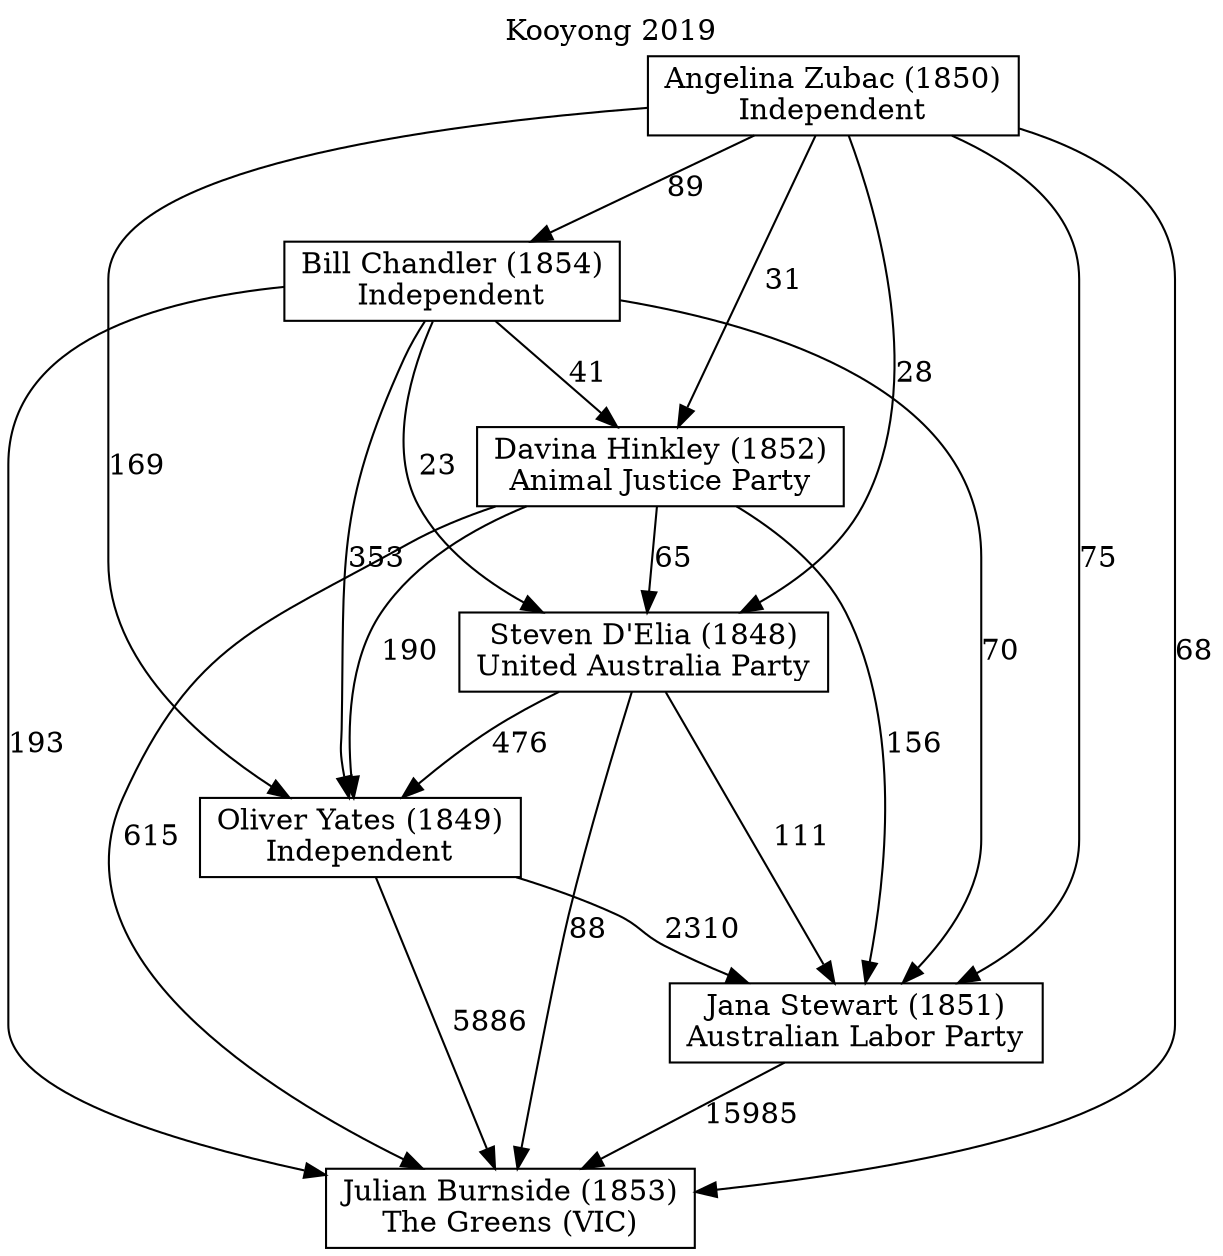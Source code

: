 // House preference flow
digraph "Julian Burnside (1853)_Kooyong_2019" {
	graph [label="Kooyong 2019" labelloc=t mclimit=10]
	node [shape=box]
	"Angelina Zubac (1850)" [label="Angelina Zubac (1850)
Independent"]
	"Bill Chandler (1854)" [label="Bill Chandler (1854)
Independent"]
	"Davina Hinkley (1852)" [label="Davina Hinkley (1852)
Animal Justice Party"]
	"Jana Stewart (1851)" [label="Jana Stewart (1851)
Australian Labor Party"]
	"Julian Burnside (1853)" [label="Julian Burnside (1853)
The Greens (VIC)"]
	"Oliver Yates (1849)" [label="Oliver Yates (1849)
Independent"]
	"Steven D'Elia (1848)" [label="Steven D'Elia (1848)
United Australia Party"]
	"Angelina Zubac (1850)" -> "Bill Chandler (1854)" [label=89]
	"Angelina Zubac (1850)" -> "Davina Hinkley (1852)" [label=31]
	"Angelina Zubac (1850)" -> "Jana Stewart (1851)" [label=75]
	"Angelina Zubac (1850)" -> "Julian Burnside (1853)" [label=68]
	"Angelina Zubac (1850)" -> "Oliver Yates (1849)" [label=169]
	"Angelina Zubac (1850)" -> "Steven D'Elia (1848)" [label=28]
	"Bill Chandler (1854)" -> "Davina Hinkley (1852)" [label=41]
	"Bill Chandler (1854)" -> "Jana Stewart (1851)" [label=70]
	"Bill Chandler (1854)" -> "Julian Burnside (1853)" [label=193]
	"Bill Chandler (1854)" -> "Oliver Yates (1849)" [label=353]
	"Bill Chandler (1854)" -> "Steven D'Elia (1848)" [label=23]
	"Davina Hinkley (1852)" -> "Jana Stewart (1851)" [label=156]
	"Davina Hinkley (1852)" -> "Julian Burnside (1853)" [label=615]
	"Davina Hinkley (1852)" -> "Oliver Yates (1849)" [label=190]
	"Davina Hinkley (1852)" -> "Steven D'Elia (1848)" [label=65]
	"Jana Stewart (1851)" -> "Julian Burnside (1853)" [label=15985]
	"Oliver Yates (1849)" -> "Jana Stewart (1851)" [label=2310]
	"Oliver Yates (1849)" -> "Julian Burnside (1853)" [label=5886]
	"Steven D'Elia (1848)" -> "Jana Stewart (1851)" [label=111]
	"Steven D'Elia (1848)" -> "Julian Burnside (1853)" [label=88]
	"Steven D'Elia (1848)" -> "Oliver Yates (1849)" [label=476]
}
